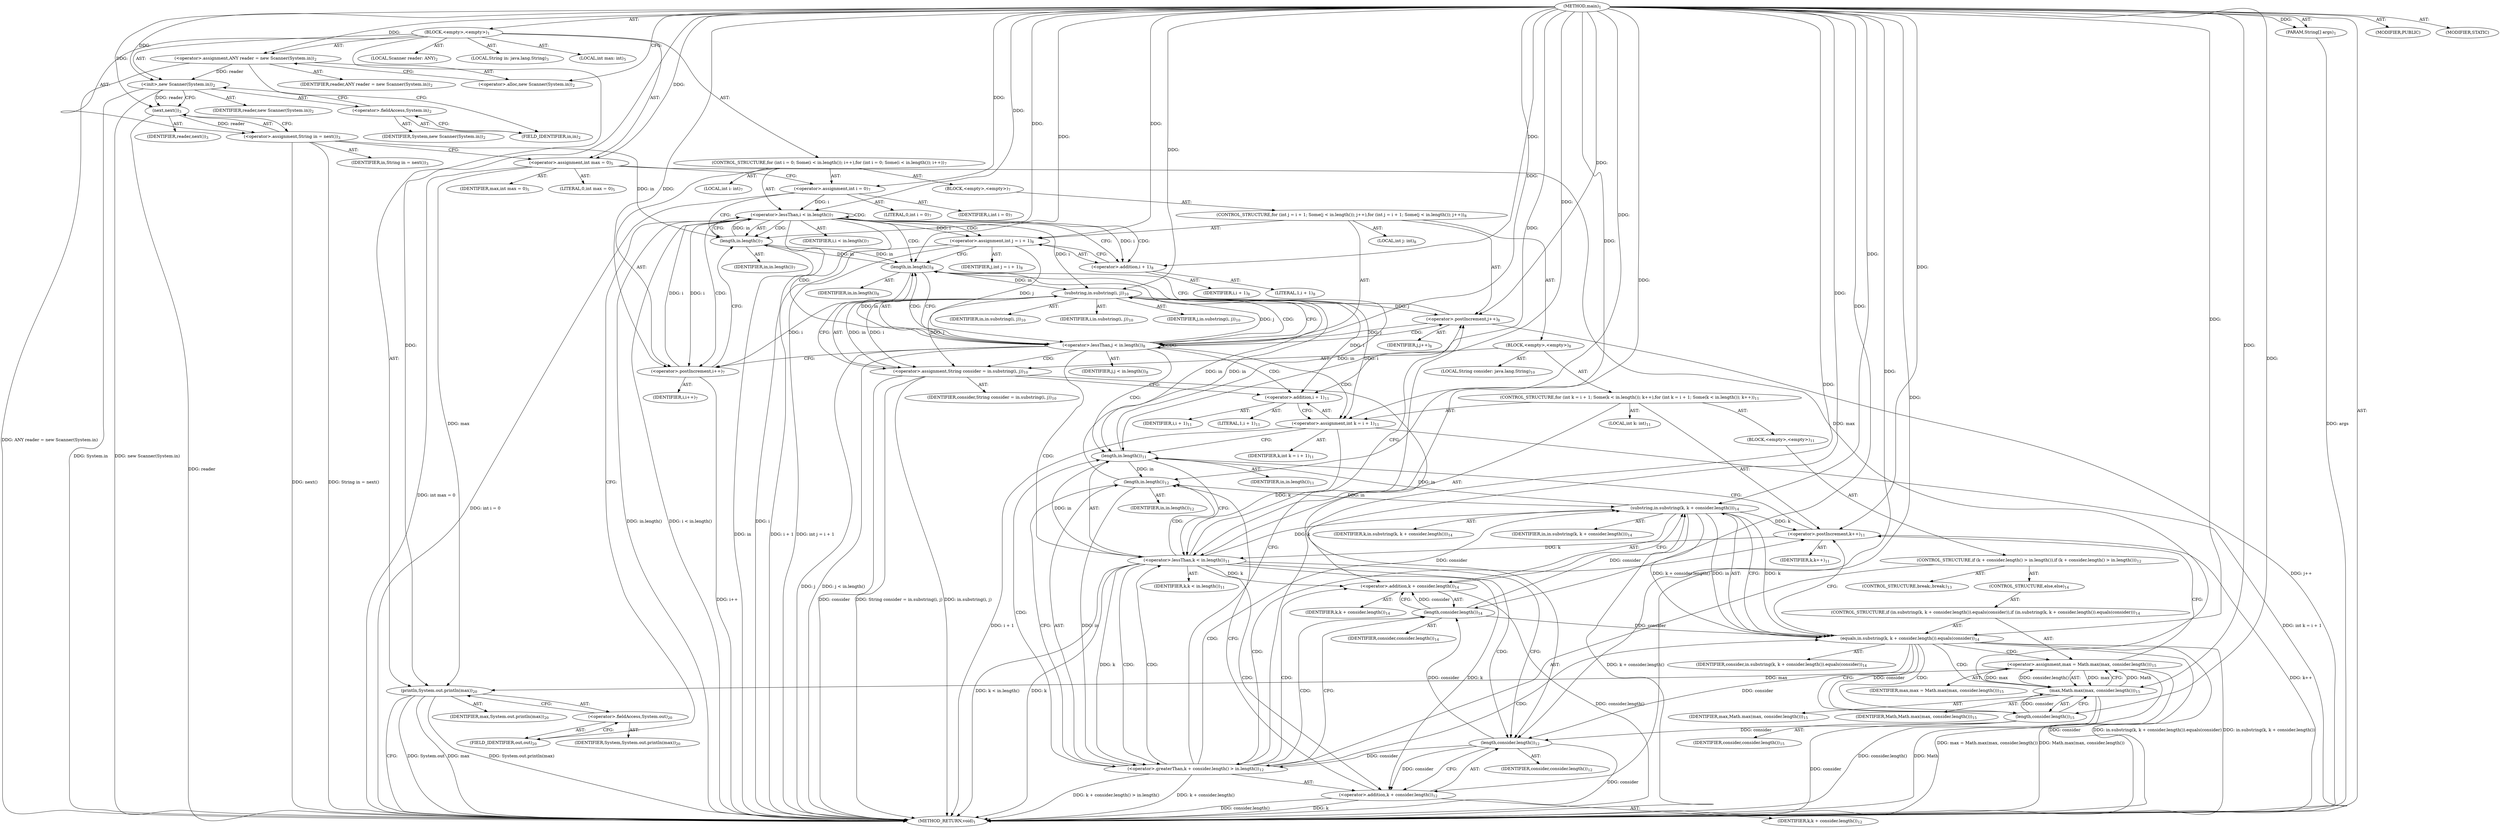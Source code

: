 digraph "main" {  
"19" [label = <(METHOD,main)<SUB>1</SUB>> ]
"20" [label = <(PARAM,String[] args)<SUB>1</SUB>> ]
"21" [label = <(BLOCK,&lt;empty&gt;,&lt;empty&gt;)<SUB>1</SUB>> ]
"4" [label = <(LOCAL,Scanner reader: ANY)<SUB>2</SUB>> ]
"22" [label = <(&lt;operator&gt;.assignment,ANY reader = new Scanner(System.in))<SUB>2</SUB>> ]
"23" [label = <(IDENTIFIER,reader,ANY reader = new Scanner(System.in))<SUB>2</SUB>> ]
"24" [label = <(&lt;operator&gt;.alloc,new Scanner(System.in))<SUB>2</SUB>> ]
"25" [label = <(&lt;init&gt;,new Scanner(System.in))<SUB>2</SUB>> ]
"3" [label = <(IDENTIFIER,reader,new Scanner(System.in))<SUB>2</SUB>> ]
"26" [label = <(&lt;operator&gt;.fieldAccess,System.in)<SUB>2</SUB>> ]
"27" [label = <(IDENTIFIER,System,new Scanner(System.in))<SUB>2</SUB>> ]
"28" [label = <(FIELD_IDENTIFIER,in,in)<SUB>2</SUB>> ]
"29" [label = <(LOCAL,String in: java.lang.String)<SUB>3</SUB>> ]
"30" [label = <(&lt;operator&gt;.assignment,String in = next())<SUB>3</SUB>> ]
"31" [label = <(IDENTIFIER,in,String in = next())<SUB>3</SUB>> ]
"32" [label = <(next,next())<SUB>3</SUB>> ]
"33" [label = <(IDENTIFIER,reader,next())<SUB>3</SUB>> ]
"34" [label = <(LOCAL,int max: int)<SUB>5</SUB>> ]
"35" [label = <(&lt;operator&gt;.assignment,int max = 0)<SUB>5</SUB>> ]
"36" [label = <(IDENTIFIER,max,int max = 0)<SUB>5</SUB>> ]
"37" [label = <(LITERAL,0,int max = 0)<SUB>5</SUB>> ]
"38" [label = <(CONTROL_STRUCTURE,for (int i = 0; Some(i &lt; in.length()); i++),for (int i = 0; Some(i &lt; in.length()); i++))<SUB>7</SUB>> ]
"39" [label = <(LOCAL,int i: int)<SUB>7</SUB>> ]
"40" [label = <(&lt;operator&gt;.assignment,int i = 0)<SUB>7</SUB>> ]
"41" [label = <(IDENTIFIER,i,int i = 0)<SUB>7</SUB>> ]
"42" [label = <(LITERAL,0,int i = 0)<SUB>7</SUB>> ]
"43" [label = <(&lt;operator&gt;.lessThan,i &lt; in.length())<SUB>7</SUB>> ]
"44" [label = <(IDENTIFIER,i,i &lt; in.length())<SUB>7</SUB>> ]
"45" [label = <(length,in.length())<SUB>7</SUB>> ]
"46" [label = <(IDENTIFIER,in,in.length())<SUB>7</SUB>> ]
"47" [label = <(&lt;operator&gt;.postIncrement,i++)<SUB>7</SUB>> ]
"48" [label = <(IDENTIFIER,i,i++)<SUB>7</SUB>> ]
"49" [label = <(BLOCK,&lt;empty&gt;,&lt;empty&gt;)<SUB>7</SUB>> ]
"50" [label = <(CONTROL_STRUCTURE,for (int j = i + 1; Some(j &lt; in.length()); j++),for (int j = i + 1; Some(j &lt; in.length()); j++))<SUB>8</SUB>> ]
"51" [label = <(LOCAL,int j: int)<SUB>8</SUB>> ]
"52" [label = <(&lt;operator&gt;.assignment,int j = i + 1)<SUB>8</SUB>> ]
"53" [label = <(IDENTIFIER,j,int j = i + 1)<SUB>8</SUB>> ]
"54" [label = <(&lt;operator&gt;.addition,i + 1)<SUB>8</SUB>> ]
"55" [label = <(IDENTIFIER,i,i + 1)<SUB>8</SUB>> ]
"56" [label = <(LITERAL,1,i + 1)<SUB>8</SUB>> ]
"57" [label = <(&lt;operator&gt;.lessThan,j &lt; in.length())<SUB>8</SUB>> ]
"58" [label = <(IDENTIFIER,j,j &lt; in.length())<SUB>8</SUB>> ]
"59" [label = <(length,in.length())<SUB>8</SUB>> ]
"60" [label = <(IDENTIFIER,in,in.length())<SUB>8</SUB>> ]
"61" [label = <(&lt;operator&gt;.postIncrement,j++)<SUB>8</SUB>> ]
"62" [label = <(IDENTIFIER,j,j++)<SUB>8</SUB>> ]
"63" [label = <(BLOCK,&lt;empty&gt;,&lt;empty&gt;)<SUB>8</SUB>> ]
"64" [label = <(LOCAL,String consider: java.lang.String)<SUB>10</SUB>> ]
"65" [label = <(&lt;operator&gt;.assignment,String consider = in.substring(i, j))<SUB>10</SUB>> ]
"66" [label = <(IDENTIFIER,consider,String consider = in.substring(i, j))<SUB>10</SUB>> ]
"67" [label = <(substring,in.substring(i, j))<SUB>10</SUB>> ]
"68" [label = <(IDENTIFIER,in,in.substring(i, j))<SUB>10</SUB>> ]
"69" [label = <(IDENTIFIER,i,in.substring(i, j))<SUB>10</SUB>> ]
"70" [label = <(IDENTIFIER,j,in.substring(i, j))<SUB>10</SUB>> ]
"71" [label = <(CONTROL_STRUCTURE,for (int k = i + 1; Some(k &lt; in.length()); k++),for (int k = i + 1; Some(k &lt; in.length()); k++))<SUB>11</SUB>> ]
"72" [label = <(LOCAL,int k: int)<SUB>11</SUB>> ]
"73" [label = <(&lt;operator&gt;.assignment,int k = i + 1)<SUB>11</SUB>> ]
"74" [label = <(IDENTIFIER,k,int k = i + 1)<SUB>11</SUB>> ]
"75" [label = <(&lt;operator&gt;.addition,i + 1)<SUB>11</SUB>> ]
"76" [label = <(IDENTIFIER,i,i + 1)<SUB>11</SUB>> ]
"77" [label = <(LITERAL,1,i + 1)<SUB>11</SUB>> ]
"78" [label = <(&lt;operator&gt;.lessThan,k &lt; in.length())<SUB>11</SUB>> ]
"79" [label = <(IDENTIFIER,k,k &lt; in.length())<SUB>11</SUB>> ]
"80" [label = <(length,in.length())<SUB>11</SUB>> ]
"81" [label = <(IDENTIFIER,in,in.length())<SUB>11</SUB>> ]
"82" [label = <(&lt;operator&gt;.postIncrement,k++)<SUB>11</SUB>> ]
"83" [label = <(IDENTIFIER,k,k++)<SUB>11</SUB>> ]
"84" [label = <(BLOCK,&lt;empty&gt;,&lt;empty&gt;)<SUB>11</SUB>> ]
"85" [label = <(CONTROL_STRUCTURE,if (k + consider.length() &gt; in.length()),if (k + consider.length() &gt; in.length()))<SUB>12</SUB>> ]
"86" [label = <(&lt;operator&gt;.greaterThan,k + consider.length() &gt; in.length())<SUB>12</SUB>> ]
"87" [label = <(&lt;operator&gt;.addition,k + consider.length())<SUB>12</SUB>> ]
"88" [label = <(IDENTIFIER,k,k + consider.length())<SUB>12</SUB>> ]
"89" [label = <(length,consider.length())<SUB>12</SUB>> ]
"90" [label = <(IDENTIFIER,consider,consider.length())<SUB>12</SUB>> ]
"91" [label = <(length,in.length())<SUB>12</SUB>> ]
"92" [label = <(IDENTIFIER,in,in.length())<SUB>12</SUB>> ]
"93" [label = <(CONTROL_STRUCTURE,break;,break;)<SUB>13</SUB>> ]
"94" [label = <(CONTROL_STRUCTURE,else,else)<SUB>14</SUB>> ]
"95" [label = <(CONTROL_STRUCTURE,if (in.substring(k, k + consider.length()).equals(consider)),if (in.substring(k, k + consider.length()).equals(consider)))<SUB>14</SUB>> ]
"96" [label = <(equals,in.substring(k, k + consider.length()).equals(consider))<SUB>14</SUB>> ]
"97" [label = <(substring,in.substring(k, k + consider.length()))<SUB>14</SUB>> ]
"98" [label = <(IDENTIFIER,in,in.substring(k, k + consider.length()))<SUB>14</SUB>> ]
"99" [label = <(IDENTIFIER,k,in.substring(k, k + consider.length()))<SUB>14</SUB>> ]
"100" [label = <(&lt;operator&gt;.addition,k + consider.length())<SUB>14</SUB>> ]
"101" [label = <(IDENTIFIER,k,k + consider.length())<SUB>14</SUB>> ]
"102" [label = <(length,consider.length())<SUB>14</SUB>> ]
"103" [label = <(IDENTIFIER,consider,consider.length())<SUB>14</SUB>> ]
"104" [label = <(IDENTIFIER,consider,in.substring(k, k + consider.length()).equals(consider))<SUB>14</SUB>> ]
"105" [label = <(&lt;operator&gt;.assignment,max = Math.max(max, consider.length()))<SUB>15</SUB>> ]
"106" [label = <(IDENTIFIER,max,max = Math.max(max, consider.length()))<SUB>15</SUB>> ]
"107" [label = <(max,Math.max(max, consider.length()))<SUB>15</SUB>> ]
"108" [label = <(IDENTIFIER,Math,Math.max(max, consider.length()))<SUB>15</SUB>> ]
"109" [label = <(IDENTIFIER,max,Math.max(max, consider.length()))<SUB>15</SUB>> ]
"110" [label = <(length,consider.length())<SUB>15</SUB>> ]
"111" [label = <(IDENTIFIER,consider,consider.length())<SUB>15</SUB>> ]
"112" [label = <(println,System.out.println(max))<SUB>20</SUB>> ]
"113" [label = <(&lt;operator&gt;.fieldAccess,System.out)<SUB>20</SUB>> ]
"114" [label = <(IDENTIFIER,System,System.out.println(max))<SUB>20</SUB>> ]
"115" [label = <(FIELD_IDENTIFIER,out,out)<SUB>20</SUB>> ]
"116" [label = <(IDENTIFIER,max,System.out.println(max))<SUB>20</SUB>> ]
"117" [label = <(MODIFIER,PUBLIC)> ]
"118" [label = <(MODIFIER,STATIC)> ]
"119" [label = <(METHOD_RETURN,void)<SUB>1</SUB>> ]
  "19" -> "20"  [ label = "AST: "] 
  "19" -> "21"  [ label = "AST: "] 
  "19" -> "117"  [ label = "AST: "] 
  "19" -> "118"  [ label = "AST: "] 
  "19" -> "119"  [ label = "AST: "] 
  "21" -> "4"  [ label = "AST: "] 
  "21" -> "22"  [ label = "AST: "] 
  "21" -> "25"  [ label = "AST: "] 
  "21" -> "29"  [ label = "AST: "] 
  "21" -> "30"  [ label = "AST: "] 
  "21" -> "34"  [ label = "AST: "] 
  "21" -> "35"  [ label = "AST: "] 
  "21" -> "38"  [ label = "AST: "] 
  "21" -> "112"  [ label = "AST: "] 
  "22" -> "23"  [ label = "AST: "] 
  "22" -> "24"  [ label = "AST: "] 
  "25" -> "3"  [ label = "AST: "] 
  "25" -> "26"  [ label = "AST: "] 
  "26" -> "27"  [ label = "AST: "] 
  "26" -> "28"  [ label = "AST: "] 
  "30" -> "31"  [ label = "AST: "] 
  "30" -> "32"  [ label = "AST: "] 
  "32" -> "33"  [ label = "AST: "] 
  "35" -> "36"  [ label = "AST: "] 
  "35" -> "37"  [ label = "AST: "] 
  "38" -> "39"  [ label = "AST: "] 
  "38" -> "40"  [ label = "AST: "] 
  "38" -> "43"  [ label = "AST: "] 
  "38" -> "47"  [ label = "AST: "] 
  "38" -> "49"  [ label = "AST: "] 
  "40" -> "41"  [ label = "AST: "] 
  "40" -> "42"  [ label = "AST: "] 
  "43" -> "44"  [ label = "AST: "] 
  "43" -> "45"  [ label = "AST: "] 
  "45" -> "46"  [ label = "AST: "] 
  "47" -> "48"  [ label = "AST: "] 
  "49" -> "50"  [ label = "AST: "] 
  "50" -> "51"  [ label = "AST: "] 
  "50" -> "52"  [ label = "AST: "] 
  "50" -> "57"  [ label = "AST: "] 
  "50" -> "61"  [ label = "AST: "] 
  "50" -> "63"  [ label = "AST: "] 
  "52" -> "53"  [ label = "AST: "] 
  "52" -> "54"  [ label = "AST: "] 
  "54" -> "55"  [ label = "AST: "] 
  "54" -> "56"  [ label = "AST: "] 
  "57" -> "58"  [ label = "AST: "] 
  "57" -> "59"  [ label = "AST: "] 
  "59" -> "60"  [ label = "AST: "] 
  "61" -> "62"  [ label = "AST: "] 
  "63" -> "64"  [ label = "AST: "] 
  "63" -> "65"  [ label = "AST: "] 
  "63" -> "71"  [ label = "AST: "] 
  "65" -> "66"  [ label = "AST: "] 
  "65" -> "67"  [ label = "AST: "] 
  "67" -> "68"  [ label = "AST: "] 
  "67" -> "69"  [ label = "AST: "] 
  "67" -> "70"  [ label = "AST: "] 
  "71" -> "72"  [ label = "AST: "] 
  "71" -> "73"  [ label = "AST: "] 
  "71" -> "78"  [ label = "AST: "] 
  "71" -> "82"  [ label = "AST: "] 
  "71" -> "84"  [ label = "AST: "] 
  "73" -> "74"  [ label = "AST: "] 
  "73" -> "75"  [ label = "AST: "] 
  "75" -> "76"  [ label = "AST: "] 
  "75" -> "77"  [ label = "AST: "] 
  "78" -> "79"  [ label = "AST: "] 
  "78" -> "80"  [ label = "AST: "] 
  "80" -> "81"  [ label = "AST: "] 
  "82" -> "83"  [ label = "AST: "] 
  "84" -> "85"  [ label = "AST: "] 
  "85" -> "86"  [ label = "AST: "] 
  "85" -> "93"  [ label = "AST: "] 
  "85" -> "94"  [ label = "AST: "] 
  "86" -> "87"  [ label = "AST: "] 
  "86" -> "91"  [ label = "AST: "] 
  "87" -> "88"  [ label = "AST: "] 
  "87" -> "89"  [ label = "AST: "] 
  "89" -> "90"  [ label = "AST: "] 
  "91" -> "92"  [ label = "AST: "] 
  "94" -> "95"  [ label = "AST: "] 
  "95" -> "96"  [ label = "AST: "] 
  "95" -> "105"  [ label = "AST: "] 
  "96" -> "97"  [ label = "AST: "] 
  "96" -> "104"  [ label = "AST: "] 
  "97" -> "98"  [ label = "AST: "] 
  "97" -> "99"  [ label = "AST: "] 
  "97" -> "100"  [ label = "AST: "] 
  "100" -> "101"  [ label = "AST: "] 
  "100" -> "102"  [ label = "AST: "] 
  "102" -> "103"  [ label = "AST: "] 
  "105" -> "106"  [ label = "AST: "] 
  "105" -> "107"  [ label = "AST: "] 
  "107" -> "108"  [ label = "AST: "] 
  "107" -> "109"  [ label = "AST: "] 
  "107" -> "110"  [ label = "AST: "] 
  "110" -> "111"  [ label = "AST: "] 
  "112" -> "113"  [ label = "AST: "] 
  "112" -> "116"  [ label = "AST: "] 
  "113" -> "114"  [ label = "AST: "] 
  "113" -> "115"  [ label = "AST: "] 
  "22" -> "28"  [ label = "CFG: "] 
  "25" -> "32"  [ label = "CFG: "] 
  "30" -> "35"  [ label = "CFG: "] 
  "35" -> "40"  [ label = "CFG: "] 
  "112" -> "119"  [ label = "CFG: "] 
  "24" -> "22"  [ label = "CFG: "] 
  "26" -> "25"  [ label = "CFG: "] 
  "32" -> "30"  [ label = "CFG: "] 
  "40" -> "45"  [ label = "CFG: "] 
  "43" -> "54"  [ label = "CFG: "] 
  "43" -> "115"  [ label = "CFG: "] 
  "47" -> "45"  [ label = "CFG: "] 
  "113" -> "112"  [ label = "CFG: "] 
  "28" -> "26"  [ label = "CFG: "] 
  "45" -> "43"  [ label = "CFG: "] 
  "115" -> "113"  [ label = "CFG: "] 
  "52" -> "59"  [ label = "CFG: "] 
  "57" -> "67"  [ label = "CFG: "] 
  "57" -> "47"  [ label = "CFG: "] 
  "61" -> "59"  [ label = "CFG: "] 
  "54" -> "52"  [ label = "CFG: "] 
  "59" -> "57"  [ label = "CFG: "] 
  "65" -> "75"  [ label = "CFG: "] 
  "67" -> "65"  [ label = "CFG: "] 
  "73" -> "80"  [ label = "CFG: "] 
  "78" -> "89"  [ label = "CFG: "] 
  "78" -> "61"  [ label = "CFG: "] 
  "82" -> "80"  [ label = "CFG: "] 
  "75" -> "73"  [ label = "CFG: "] 
  "80" -> "78"  [ label = "CFG: "] 
  "86" -> "61"  [ label = "CFG: "] 
  "86" -> "102"  [ label = "CFG: "] 
  "87" -> "91"  [ label = "CFG: "] 
  "91" -> "86"  [ label = "CFG: "] 
  "89" -> "87"  [ label = "CFG: "] 
  "96" -> "110"  [ label = "CFG: "] 
  "96" -> "82"  [ label = "CFG: "] 
  "105" -> "82"  [ label = "CFG: "] 
  "97" -> "96"  [ label = "CFG: "] 
  "107" -> "105"  [ label = "CFG: "] 
  "100" -> "97"  [ label = "CFG: "] 
  "110" -> "107"  [ label = "CFG: "] 
  "102" -> "100"  [ label = "CFG: "] 
  "19" -> "24"  [ label = "CFG: "] 
  "20" -> "119"  [ label = "DDG: args"] 
  "22" -> "119"  [ label = "DDG: ANY reader = new Scanner(System.in)"] 
  "25" -> "119"  [ label = "DDG: System.in"] 
  "25" -> "119"  [ label = "DDG: new Scanner(System.in)"] 
  "32" -> "119"  [ label = "DDG: reader"] 
  "30" -> "119"  [ label = "DDG: next()"] 
  "30" -> "119"  [ label = "DDG: String in = next()"] 
  "35" -> "119"  [ label = "DDG: int max = 0"] 
  "40" -> "119"  [ label = "DDG: int i = 0"] 
  "43" -> "119"  [ label = "DDG: i"] 
  "45" -> "119"  [ label = "DDG: in"] 
  "43" -> "119"  [ label = "DDG: in.length()"] 
  "43" -> "119"  [ label = "DDG: i &lt; in.length()"] 
  "112" -> "119"  [ label = "DDG: System.out"] 
  "112" -> "119"  [ label = "DDG: max"] 
  "112" -> "119"  [ label = "DDG: System.out.println(max)"] 
  "52" -> "119"  [ label = "DDG: i + 1"] 
  "52" -> "119"  [ label = "DDG: int j = i + 1"] 
  "57" -> "119"  [ label = "DDG: j"] 
  "57" -> "119"  [ label = "DDG: j &lt; in.length()"] 
  "47" -> "119"  [ label = "DDG: i++"] 
  "65" -> "119"  [ label = "DDG: consider"] 
  "65" -> "119"  [ label = "DDG: in.substring(i, j)"] 
  "65" -> "119"  [ label = "DDG: String consider = in.substring(i, j)"] 
  "73" -> "119"  [ label = "DDG: i + 1"] 
  "73" -> "119"  [ label = "DDG: int k = i + 1"] 
  "78" -> "119"  [ label = "DDG: k"] 
  "78" -> "119"  [ label = "DDG: k &lt; in.length()"] 
  "87" -> "119"  [ label = "DDG: k"] 
  "89" -> "119"  [ label = "DDG: consider"] 
  "87" -> "119"  [ label = "DDG: consider.length()"] 
  "86" -> "119"  [ label = "DDG: k + consider.length()"] 
  "86" -> "119"  [ label = "DDG: k + consider.length() &gt; in.length()"] 
  "100" -> "119"  [ label = "DDG: consider.length()"] 
  "97" -> "119"  [ label = "DDG: k + consider.length()"] 
  "96" -> "119"  [ label = "DDG: in.substring(k, k + consider.length())"] 
  "96" -> "119"  [ label = "DDG: consider"] 
  "96" -> "119"  [ label = "DDG: in.substring(k, k + consider.length()).equals(consider)"] 
  "110" -> "119"  [ label = "DDG: consider"] 
  "107" -> "119"  [ label = "DDG: consider.length()"] 
  "105" -> "119"  [ label = "DDG: Math.max(max, consider.length())"] 
  "105" -> "119"  [ label = "DDG: max = Math.max(max, consider.length())"] 
  "82" -> "119"  [ label = "DDG: k++"] 
  "61" -> "119"  [ label = "DDG: j++"] 
  "107" -> "119"  [ label = "DDG: Math"] 
  "19" -> "20"  [ label = "DDG: "] 
  "19" -> "22"  [ label = "DDG: "] 
  "32" -> "30"  [ label = "DDG: reader"] 
  "19" -> "35"  [ label = "DDG: "] 
  "22" -> "25"  [ label = "DDG: reader"] 
  "19" -> "25"  [ label = "DDG: "] 
  "19" -> "40"  [ label = "DDG: "] 
  "35" -> "112"  [ label = "DDG: max"] 
  "105" -> "112"  [ label = "DDG: max"] 
  "19" -> "112"  [ label = "DDG: "] 
  "25" -> "32"  [ label = "DDG: reader"] 
  "19" -> "32"  [ label = "DDG: "] 
  "40" -> "43"  [ label = "DDG: i"] 
  "47" -> "43"  [ label = "DDG: i"] 
  "19" -> "43"  [ label = "DDG: "] 
  "45" -> "43"  [ label = "DDG: in"] 
  "19" -> "47"  [ label = "DDG: "] 
  "43" -> "47"  [ label = "DDG: i"] 
  "67" -> "47"  [ label = "DDG: i"] 
  "30" -> "45"  [ label = "DDG: in"] 
  "59" -> "45"  [ label = "DDG: in"] 
  "19" -> "45"  [ label = "DDG: "] 
  "43" -> "52"  [ label = "DDG: i"] 
  "19" -> "52"  [ label = "DDG: "] 
  "52" -> "57"  [ label = "DDG: j"] 
  "61" -> "57"  [ label = "DDG: j"] 
  "19" -> "57"  [ label = "DDG: "] 
  "59" -> "57"  [ label = "DDG: in"] 
  "67" -> "61"  [ label = "DDG: j"] 
  "19" -> "61"  [ label = "DDG: "] 
  "67" -> "65"  [ label = "DDG: in"] 
  "67" -> "65"  [ label = "DDG: i"] 
  "67" -> "65"  [ label = "DDG: j"] 
  "43" -> "54"  [ label = "DDG: i"] 
  "19" -> "54"  [ label = "DDG: "] 
  "45" -> "59"  [ label = "DDG: in"] 
  "80" -> "59"  [ label = "DDG: in"] 
  "91" -> "59"  [ label = "DDG: in"] 
  "19" -> "59"  [ label = "DDG: "] 
  "67" -> "73"  [ label = "DDG: i"] 
  "19" -> "73"  [ label = "DDG: "] 
  "59" -> "67"  [ label = "DDG: in"] 
  "19" -> "67"  [ label = "DDG: "] 
  "43" -> "67"  [ label = "DDG: i"] 
  "57" -> "67"  [ label = "DDG: j"] 
  "73" -> "78"  [ label = "DDG: k"] 
  "82" -> "78"  [ label = "DDG: k"] 
  "19" -> "78"  [ label = "DDG: "] 
  "80" -> "78"  [ label = "DDG: in"] 
  "97" -> "82"  [ label = "DDG: k"] 
  "19" -> "82"  [ label = "DDG: "] 
  "67" -> "75"  [ label = "DDG: i"] 
  "19" -> "75"  [ label = "DDG: "] 
  "67" -> "80"  [ label = "DDG: in"] 
  "97" -> "80"  [ label = "DDG: in"] 
  "19" -> "80"  [ label = "DDG: "] 
  "78" -> "86"  [ label = "DDG: k"] 
  "19" -> "86"  [ label = "DDG: "] 
  "89" -> "86"  [ label = "DDG: consider"] 
  "91" -> "86"  [ label = "DDG: in"] 
  "78" -> "87"  [ label = "DDG: k"] 
  "19" -> "87"  [ label = "DDG: "] 
  "89" -> "87"  [ label = "DDG: consider"] 
  "80" -> "91"  [ label = "DDG: in"] 
  "19" -> "91"  [ label = "DDG: "] 
  "107" -> "105"  [ label = "DDG: Math"] 
  "107" -> "105"  [ label = "DDG: max"] 
  "107" -> "105"  [ label = "DDG: consider.length()"] 
  "65" -> "89"  [ label = "DDG: consider"] 
  "96" -> "89"  [ label = "DDG: consider"] 
  "110" -> "89"  [ label = "DDG: consider"] 
  "19" -> "89"  [ label = "DDG: "] 
  "97" -> "96"  [ label = "DDG: in"] 
  "97" -> "96"  [ label = "DDG: k"] 
  "97" -> "96"  [ label = "DDG: k + consider.length()"] 
  "102" -> "96"  [ label = "DDG: consider"] 
  "19" -> "96"  [ label = "DDG: "] 
  "91" -> "97"  [ label = "DDG: in"] 
  "19" -> "97"  [ label = "DDG: "] 
  "78" -> "97"  [ label = "DDG: k"] 
  "102" -> "97"  [ label = "DDG: consider"] 
  "19" -> "107"  [ label = "DDG: "] 
  "35" -> "107"  [ label = "DDG: max"] 
  "105" -> "107"  [ label = "DDG: max"] 
  "110" -> "107"  [ label = "DDG: consider"] 
  "19" -> "100"  [ label = "DDG: "] 
  "78" -> "100"  [ label = "DDG: k"] 
  "102" -> "100"  [ label = "DDG: consider"] 
  "96" -> "110"  [ label = "DDG: consider"] 
  "19" -> "110"  [ label = "DDG: "] 
  "89" -> "102"  [ label = "DDG: consider"] 
  "19" -> "102"  [ label = "DDG: "] 
  "43" -> "47"  [ label = "CDG: "] 
  "43" -> "57"  [ label = "CDG: "] 
  "43" -> "52"  [ label = "CDG: "] 
  "43" -> "45"  [ label = "CDG: "] 
  "43" -> "59"  [ label = "CDG: "] 
  "43" -> "54"  [ label = "CDG: "] 
  "43" -> "43"  [ label = "CDG: "] 
  "57" -> "73"  [ label = "CDG: "] 
  "57" -> "57"  [ label = "CDG: "] 
  "57" -> "75"  [ label = "CDG: "] 
  "57" -> "67"  [ label = "CDG: "] 
  "57" -> "65"  [ label = "CDG: "] 
  "57" -> "59"  [ label = "CDG: "] 
  "57" -> "80"  [ label = "CDG: "] 
  "57" -> "61"  [ label = "CDG: "] 
  "57" -> "78"  [ label = "CDG: "] 
  "78" -> "89"  [ label = "CDG: "] 
  "78" -> "87"  [ label = "CDG: "] 
  "78" -> "91"  [ label = "CDG: "] 
  "78" -> "86"  [ label = "CDG: "] 
  "86" -> "96"  [ label = "CDG: "] 
  "86" -> "102"  [ label = "CDG: "] 
  "86" -> "97"  [ label = "CDG: "] 
  "86" -> "82"  [ label = "CDG: "] 
  "86" -> "80"  [ label = "CDG: "] 
  "86" -> "100"  [ label = "CDG: "] 
  "86" -> "78"  [ label = "CDG: "] 
  "96" -> "107"  [ label = "CDG: "] 
  "96" -> "105"  [ label = "CDG: "] 
  "96" -> "110"  [ label = "CDG: "] 
}
